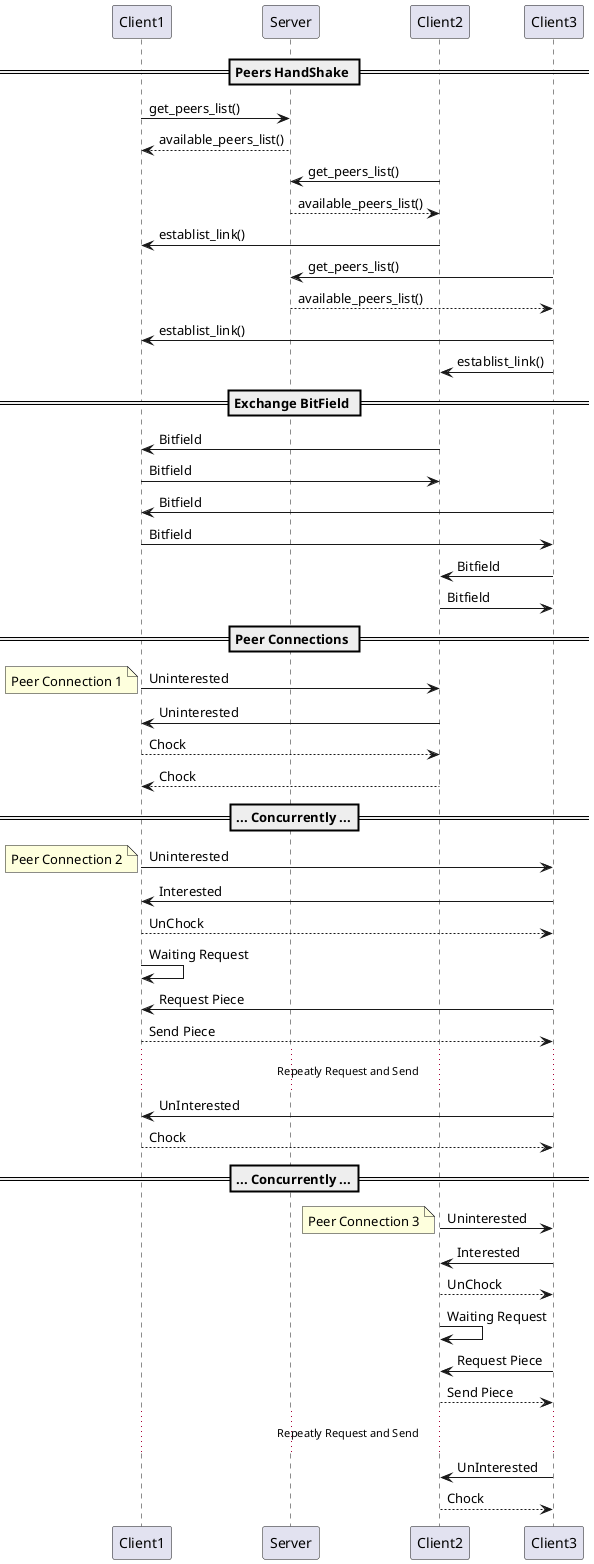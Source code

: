 @startuml C3RequestC2C1
== Peers HandShake ==
Client1 -> Server: get_peers_list()
Server --> Client1: available_peers_list()
Client2 -> Server: get_peers_list()
Server --> Client2: available_peers_list()
Client2 -> Client1: establist_link()
Client3 -> Server: get_peers_list()
Server --> Client3: available_peers_list()
Client3 -> Client1: establist_link()
Client3 -> Client2: establist_link()
== Exchange BitField == 
Client2 -> Client1: Bitfield
Client1 -> Client2: Bitfield
Client3 -> Client1: Bitfield
Client1 -> Client3: Bitfield
Client3 -> Client2: Bitfield
Client2 -> Client3: Bitfield
== Peer Connections ==
Client1 -> Client2: Uninterested
note left: Peer Connection 1
Client2 -> Client1: Uninterested
Client1 --> Client2: Chock
Client2 --> Client1: Chock
== ... Concurrently ...==
Client1 -> Client3: Uninterested
note left: Peer Connection 2
Client3 -> Client1: Interested
Client1 --> Client3: UnChock
Client1 -> Client1: Waiting Request
Client3 -> Client1: Request Piece
Client1 --> Client3: Send Piece
... Repeatly Request and Send ...
Client3 -> Client1: UnInterested
Client1 --> Client3: Chock
== ... Concurrently ...==
Client2 -> Client3: Uninterested
note left: Peer Connection 3
Client3 -> Client2: Interested
Client2 --> Client3: UnChock
Client2 -> Client2: Waiting Request
Client3 -> Client2: Request Piece
Client2 --> Client3: Send Piece
... Repeatly Request and Send ...
Client3 -> Client2: UnInterested
Client2 --> Client3: Chock
@enduml